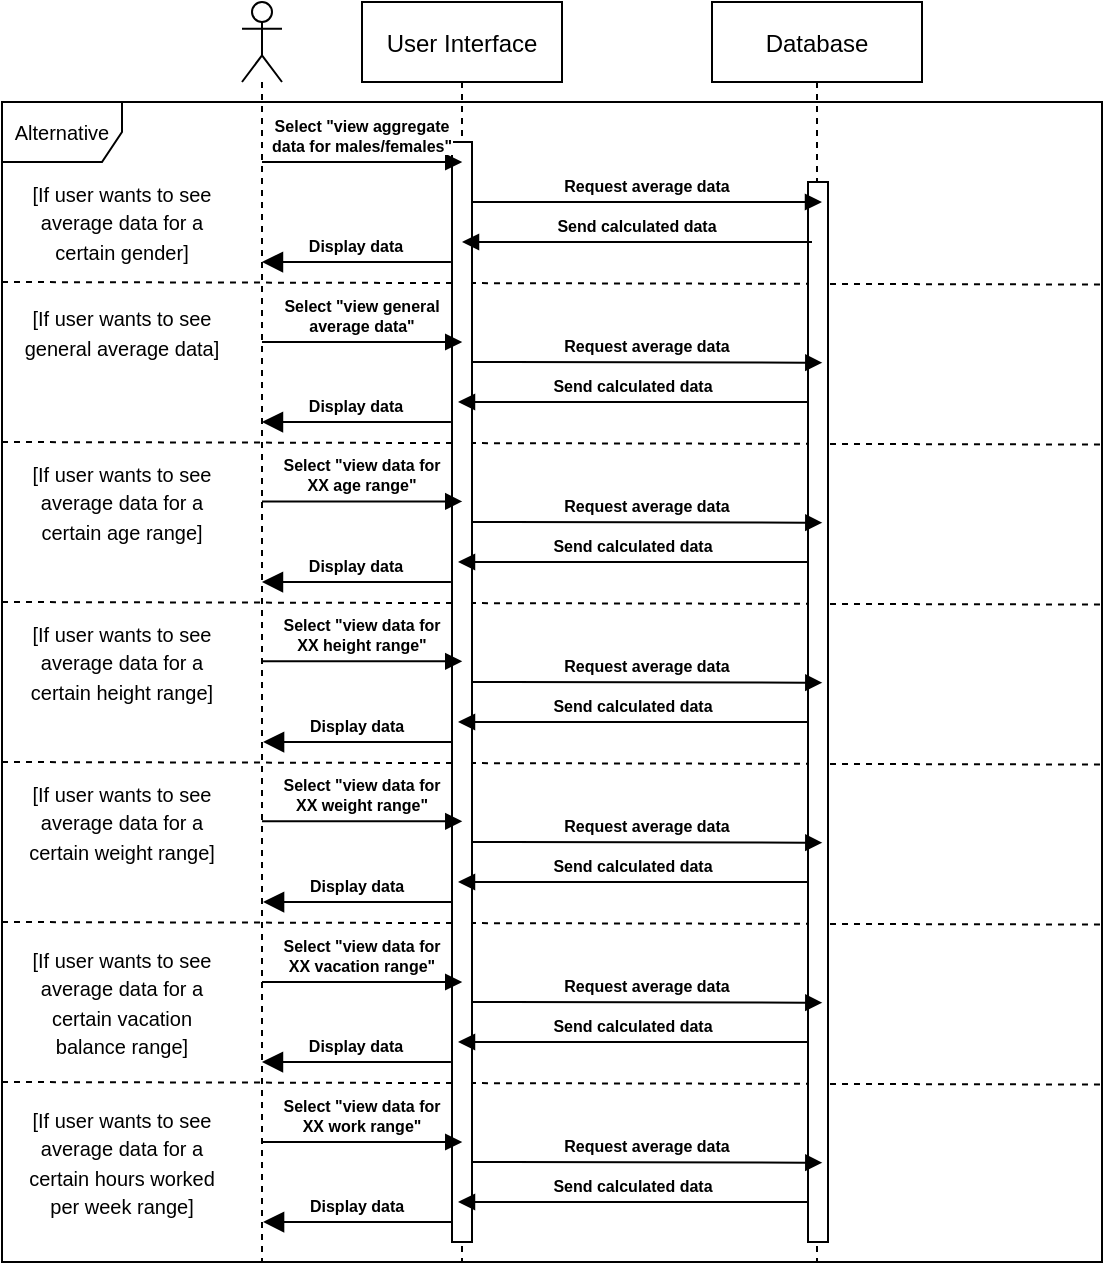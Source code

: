 <mxfile version="19.0.2" type="device"><diagram id="kgpKYQtTHZ0yAKxKKP6v" name="Page-1"><mxGraphModel dx="610" dy="334" grid="1" gridSize="10" guides="1" tooltips="1" connect="1" arrows="1" fold="1" page="1" pageScale="1" pageWidth="850" pageHeight="1100" math="0" shadow="0"><root><mxCell id="0"/><mxCell id="1" parent="0"/><mxCell id="325hZ9dpZfe_vwa-xg78-46" value="" style="endArrow=none;dashed=1;html=1;rounded=0;fontSize=10;exitX=0.001;exitY=0.141;exitDx=0;exitDy=0;exitPerimeter=0;entryX=1;entryY=0.143;entryDx=0;entryDy=0;entryPerimeter=0;" edge="1" parent="1"><mxGeometry width="50" height="50" relative="1" as="geometry"><mxPoint x="20" y="180" as="sourcePoint"/><mxPoint x="569.45" y="181.28" as="targetPoint"/></mxGeometry></mxCell><mxCell id="c9UtwbVZ31swF0DMiDn8-2" value="&lt;font style=&quot;font-size: 10px;&quot;&gt;Alternative&lt;/font&gt;" style="shape=umlFrame;whiteSpace=wrap;html=1;" parent="1" vertex="1"><mxGeometry x="20" y="90" width="550" height="580" as="geometry"/></mxCell><mxCell id="325hZ9dpZfe_vwa-xg78-40" value="" style="endArrow=none;dashed=1;html=1;rounded=0;fontSize=10;exitX=0.001;exitY=0.141;exitDx=0;exitDy=0;exitPerimeter=0;entryX=1;entryY=0.143;entryDx=0;entryDy=0;entryPerimeter=0;" edge="1" parent="1"><mxGeometry width="50" height="50" relative="1" as="geometry"><mxPoint x="20" y="580" as="sourcePoint"/><mxPoint x="569.45" y="581.28" as="targetPoint"/></mxGeometry></mxCell><mxCell id="325hZ9dpZfe_vwa-xg78-39" value="" style="endArrow=none;dashed=1;html=1;rounded=0;fontSize=10;exitX=0.001;exitY=0.141;exitDx=0;exitDy=0;exitPerimeter=0;entryX=1;entryY=0.143;entryDx=0;entryDy=0;entryPerimeter=0;" edge="1" parent="1"><mxGeometry width="50" height="50" relative="1" as="geometry"><mxPoint x="20" y="500" as="sourcePoint"/><mxPoint x="569.45" y="501.28" as="targetPoint"/></mxGeometry></mxCell><mxCell id="325hZ9dpZfe_vwa-xg78-29" value="" style="endArrow=none;dashed=1;html=1;rounded=0;fontSize=10;exitX=0.001;exitY=0.141;exitDx=0;exitDy=0;exitPerimeter=0;entryX=1;entryY=0.143;entryDx=0;entryDy=0;entryPerimeter=0;" edge="1" parent="1"><mxGeometry width="50" height="50" relative="1" as="geometry"><mxPoint x="20" y="260" as="sourcePoint"/><mxPoint x="569.45" y="261.28" as="targetPoint"/></mxGeometry></mxCell><mxCell id="325hZ9dpZfe_vwa-xg78-28" value="" style="endArrow=none;dashed=1;html=1;rounded=0;fontSize=10;exitX=0.001;exitY=0.141;exitDx=0;exitDy=0;exitPerimeter=0;entryX=1;entryY=0.143;entryDx=0;entryDy=0;entryPerimeter=0;" edge="1" parent="1"><mxGeometry width="50" height="50" relative="1" as="geometry"><mxPoint x="20" y="420" as="sourcePoint"/><mxPoint x="569.45" y="421.28" as="targetPoint"/></mxGeometry></mxCell><mxCell id="325hZ9dpZfe_vwa-xg78-23" value="" style="endArrow=none;dashed=1;html=1;rounded=0;fontSize=10;exitX=0.001;exitY=0.141;exitDx=0;exitDy=0;exitPerimeter=0;entryX=1;entryY=0.143;entryDx=0;entryDy=0;entryPerimeter=0;" edge="1" parent="1"><mxGeometry width="50" height="50" relative="1" as="geometry"><mxPoint x="20" y="340" as="sourcePoint"/><mxPoint x="569.45" y="341.28" as="targetPoint"/></mxGeometry></mxCell><mxCell id="3nuBFxr9cyL0pnOWT2aG-5" value="Database" style="shape=umlLifeline;perimeter=lifelinePerimeter;container=0;collapsible=0;recursiveResize=0;rounded=0;shadow=0;strokeWidth=1;" parent="1" vertex="1"><mxGeometry x="375" y="40" width="105" height="630" as="geometry"/></mxCell><mxCell id="c9UtwbVZ31swF0DMiDn8-27" value="" style="html=1;points=[];perimeter=orthogonalPerimeter;fontSize=10;" parent="1" vertex="1"><mxGeometry x="423" y="130" width="10" height="530" as="geometry"/></mxCell><mxCell id="3nuBFxr9cyL0pnOWT2aG-1" value="User Interface" style="shape=umlLifeline;perimeter=lifelinePerimeter;container=1;collapsible=0;recursiveResize=0;rounded=0;shadow=0;strokeWidth=1;" parent="1" vertex="1"><mxGeometry x="200" y="40" width="100" height="630" as="geometry"/></mxCell><mxCell id="c9UtwbVZ31swF0DMiDn8-25" value="" style="html=1;points=[];perimeter=orthogonalPerimeter;fontSize=10;" parent="3nuBFxr9cyL0pnOWT2aG-1" vertex="1"><mxGeometry x="45" y="70" width="10" height="550" as="geometry"/></mxCell><mxCell id="c9UtwbVZ31swF0DMiDn8-16" value="Select &quot;view aggregate &#10;data for males/females&quot;" style="verticalAlign=bottom;startArrow=none;endArrow=block;startSize=8;shadow=0;strokeWidth=1;startFill=0;entryX=0.5;entryY=0.229;entryDx=0;entryDy=0;entryPerimeter=0;fontSize=8;fontStyle=1" parent="3nuBFxr9cyL0pnOWT2aG-1" edge="1"><mxGeometry relative="1" as="geometry"><mxPoint x="-49.995" y="80" as="sourcePoint"/><mxPoint x="50.13" y="80" as="targetPoint"/></mxGeometry></mxCell><mxCell id="325hZ9dpZfe_vwa-xg78-1" value="Send calculated data" style="verticalAlign=bottom;endArrow=block;shadow=0;strokeWidth=1;fontSize=8;fontStyle=1" edge="1" parent="3nuBFxr9cyL0pnOWT2aG-1"><mxGeometry relative="1" as="geometry"><mxPoint x="225" y="120" as="sourcePoint"/><mxPoint x="50" y="120" as="targetPoint"/></mxGeometry></mxCell><mxCell id="325hZ9dpZfe_vwa-xg78-13" value="Request average data" style="verticalAlign=bottom;endArrow=block;shadow=0;strokeWidth=1;fontSize=8;fontStyle=1;exitX=0.985;exitY=0.129;exitDx=0;exitDy=0;exitPerimeter=0;" edge="1" parent="3nuBFxr9cyL0pnOWT2aG-1"><mxGeometry relative="1" as="geometry"><mxPoint x="55.0" y="180.0" as="sourcePoint"/><mxPoint x="230.15" y="180.33" as="targetPoint"/></mxGeometry></mxCell><mxCell id="325hZ9dpZfe_vwa-xg78-19" value="Request average data" style="verticalAlign=bottom;endArrow=block;shadow=0;strokeWidth=1;fontSize=8;fontStyle=1;exitX=0.985;exitY=0.129;exitDx=0;exitDy=0;exitPerimeter=0;" edge="1" parent="3nuBFxr9cyL0pnOWT2aG-1"><mxGeometry relative="1" as="geometry"><mxPoint x="55" y="260.0" as="sourcePoint"/><mxPoint x="230.15" y="260.33" as="targetPoint"/></mxGeometry></mxCell><mxCell id="325hZ9dpZfe_vwa-xg78-25" value="Request average data" style="verticalAlign=bottom;endArrow=block;shadow=0;strokeWidth=1;fontSize=8;fontStyle=1;exitX=0.985;exitY=0.129;exitDx=0;exitDy=0;exitPerimeter=0;" edge="1" parent="3nuBFxr9cyL0pnOWT2aG-1"><mxGeometry relative="1" as="geometry"><mxPoint x="55" y="340" as="sourcePoint"/><mxPoint x="230.15" y="340.33" as="targetPoint"/></mxGeometry></mxCell><mxCell id="325hZ9dpZfe_vwa-xg78-27" value="Display data" style="verticalAlign=bottom;startArrow=block;endArrow=none;startSize=8;shadow=0;strokeWidth=1;startFill=1;fontSize=8;fontStyle=1;endFill=0;entryX=-0.054;entryY=0.261;entryDx=0;entryDy=0;entryPerimeter=0;" edge="1" parent="3nuBFxr9cyL0pnOWT2aG-1"><mxGeometry relative="1" as="geometry"><mxPoint x="-49.455" y="370" as="sourcePoint"/><mxPoint x="45.0" y="370.03" as="targetPoint"/></mxGeometry></mxCell><mxCell id="325hZ9dpZfe_vwa-xg78-31" value="Request average data" style="verticalAlign=bottom;endArrow=block;shadow=0;strokeWidth=1;fontSize=8;fontStyle=1;exitX=0.985;exitY=0.129;exitDx=0;exitDy=0;exitPerimeter=0;" edge="1" parent="3nuBFxr9cyL0pnOWT2aG-1"><mxGeometry relative="1" as="geometry"><mxPoint x="55" y="420" as="sourcePoint"/><mxPoint x="230.15" y="420.33" as="targetPoint"/></mxGeometry></mxCell><mxCell id="325hZ9dpZfe_vwa-xg78-33" value="Display data" style="verticalAlign=bottom;startArrow=block;endArrow=none;startSize=8;shadow=0;strokeWidth=1;startFill=1;fontSize=8;fontStyle=1;endFill=0;entryX=-0.054;entryY=0.261;entryDx=0;entryDy=0;entryPerimeter=0;" edge="1" parent="3nuBFxr9cyL0pnOWT2aG-1"><mxGeometry relative="1" as="geometry"><mxPoint x="-49.455" y="450.0" as="sourcePoint"/><mxPoint x="45" y="450.03" as="targetPoint"/></mxGeometry></mxCell><mxCell id="325hZ9dpZfe_vwa-xg78-36" value="Request average data" style="verticalAlign=bottom;endArrow=block;shadow=0;strokeWidth=1;fontSize=8;fontStyle=1;exitX=0.985;exitY=0.129;exitDx=0;exitDy=0;exitPerimeter=0;" edge="1" parent="3nuBFxr9cyL0pnOWT2aG-1"><mxGeometry relative="1" as="geometry"><mxPoint x="55" y="500.0" as="sourcePoint"/><mxPoint x="230.15" y="500.33" as="targetPoint"/></mxGeometry></mxCell><mxCell id="325hZ9dpZfe_vwa-xg78-42" value="Request average data" style="verticalAlign=bottom;endArrow=block;shadow=0;strokeWidth=1;fontSize=8;fontStyle=1;exitX=0.985;exitY=0.129;exitDx=0;exitDy=0;exitPerimeter=0;" edge="1" parent="3nuBFxr9cyL0pnOWT2aG-1"><mxGeometry relative="1" as="geometry"><mxPoint x="55" y="580.0" as="sourcePoint"/><mxPoint x="230.15" y="580.33" as="targetPoint"/></mxGeometry></mxCell><mxCell id="325hZ9dpZfe_vwa-xg78-44" value="Display data" style="verticalAlign=bottom;startArrow=block;endArrow=none;startSize=8;shadow=0;strokeWidth=1;startFill=1;fontSize=8;fontStyle=1;endFill=0;entryX=-0.054;entryY=0.261;entryDx=0;entryDy=0;entryPerimeter=0;" edge="1" parent="3nuBFxr9cyL0pnOWT2aG-1"><mxGeometry relative="1" as="geometry"><mxPoint x="-49.455" y="610.0" as="sourcePoint"/><mxPoint x="45.0" y="610.03" as="targetPoint"/></mxGeometry></mxCell><mxCell id="c9UtwbVZ31swF0DMiDn8-4" value="&lt;font style=&quot;font-size: 10px;&quot;&gt;[If user wants to see average data for a certain gender]&lt;/font&gt;" style="text;html=1;strokeColor=none;fillColor=none;align=center;verticalAlign=middle;whiteSpace=wrap;rounded=0;" parent="1" vertex="1"><mxGeometry x="30" y="130" width="100" height="40" as="geometry"/></mxCell><mxCell id="c9UtwbVZ31swF0DMiDn8-5" value="" style="shape=umlLifeline;participant=umlActor;perimeter=lifelinePerimeter;whiteSpace=wrap;html=1;container=1;collapsible=0;recursiveResize=0;verticalAlign=top;spacingTop=36;outlineConnect=0;" parent="1" vertex="1"><mxGeometry x="140" y="40" width="20" height="630" as="geometry"/></mxCell><mxCell id="c9UtwbVZ31swF0DMiDn8-7" value="Request average data" style="verticalAlign=bottom;endArrow=block;shadow=0;strokeWidth=1;fontSize=8;fontStyle=1;" parent="1" source="c9UtwbVZ31swF0DMiDn8-25" edge="1"><mxGeometry relative="1" as="geometry"><mxPoint x="260" y="140" as="sourcePoint"/><mxPoint x="430" y="140" as="targetPoint"/><Array as="points"><mxPoint x="260" y="140"/></Array></mxGeometry></mxCell><mxCell id="325hZ9dpZfe_vwa-xg78-5" value="&lt;span style=&quot;font-size: 10px;&quot;&gt;[If user wants to see average data for a certain age range]&lt;/span&gt;" style="text;html=1;strokeColor=none;fillColor=none;align=center;verticalAlign=middle;whiteSpace=wrap;rounded=0;" vertex="1" parent="1"><mxGeometry x="30" y="270" width="100" height="40" as="geometry"/></mxCell><mxCell id="325hZ9dpZfe_vwa-xg78-7" value="&lt;span style=&quot;font-size: 10px;&quot;&gt;[If user wants to see average data for a certain height range]&lt;/span&gt;" style="text;html=1;strokeColor=none;fillColor=none;align=center;verticalAlign=middle;whiteSpace=wrap;rounded=0;" vertex="1" parent="1"><mxGeometry x="30" y="350" width="100" height="40" as="geometry"/></mxCell><mxCell id="325hZ9dpZfe_vwa-xg78-8" value="&lt;span style=&quot;font-size: 10px;&quot;&gt;[If user wants to see average data for a certain weight range]&lt;/span&gt;" style="text;html=1;strokeColor=none;fillColor=none;align=center;verticalAlign=middle;whiteSpace=wrap;rounded=0;" vertex="1" parent="1"><mxGeometry x="30" y="430" width="100" height="40" as="geometry"/></mxCell><mxCell id="325hZ9dpZfe_vwa-xg78-9" value="&lt;span style=&quot;font-size: 10px;&quot;&gt;[If user wants to see average data for a certain vacation balance range]&lt;/span&gt;" style="text;html=1;strokeColor=none;fillColor=none;align=center;verticalAlign=middle;whiteSpace=wrap;rounded=0;" vertex="1" parent="1"><mxGeometry x="30" y="510" width="100" height="60" as="geometry"/></mxCell><mxCell id="325hZ9dpZfe_vwa-xg78-10" value="&lt;span style=&quot;font-size: 10px;&quot;&gt;[If user wants to see average data for a certain hours worked per week range]&lt;/span&gt;" style="text;html=1;strokeColor=none;fillColor=none;align=center;verticalAlign=middle;whiteSpace=wrap;rounded=0;" vertex="1" parent="1"><mxGeometry x="30" y="590" width="100" height="60" as="geometry"/></mxCell><mxCell id="325hZ9dpZfe_vwa-xg78-11" value="&lt;font style=&quot;font-size: 10px;&quot;&gt;[If user wants to see general average data]&lt;/font&gt;" style="text;html=1;strokeColor=none;fillColor=none;align=center;verticalAlign=middle;whiteSpace=wrap;rounded=0;" vertex="1" parent="1"><mxGeometry x="30" y="190" width="100" height="30" as="geometry"/></mxCell><mxCell id="325hZ9dpZfe_vwa-xg78-12" value="Select &quot;view general &#10;average data&quot;" style="verticalAlign=bottom;startArrow=none;endArrow=block;startSize=8;shadow=0;strokeWidth=1;startFill=0;entryX=0.5;entryY=0.229;entryDx=0;entryDy=0;entryPerimeter=0;fontSize=8;fontStyle=1" edge="1" parent="1"><mxGeometry relative="1" as="geometry"><mxPoint x="149.995" y="210" as="sourcePoint"/><mxPoint x="250.12" y="210" as="targetPoint"/></mxGeometry></mxCell><mxCell id="325hZ9dpZfe_vwa-xg78-14" value="Send calculated data" style="verticalAlign=bottom;endArrow=block;shadow=0;strokeWidth=1;fontSize=8;fontStyle=1" edge="1" parent="1"><mxGeometry relative="1" as="geometry"><mxPoint x="423" y="240" as="sourcePoint"/><mxPoint x="248" y="240" as="targetPoint"/></mxGeometry></mxCell><mxCell id="325hZ9dpZfe_vwa-xg78-15" value="Display data" style="verticalAlign=bottom;startArrow=block;endArrow=none;startSize=8;shadow=0;strokeWidth=1;startFill=1;fontSize=8;fontStyle=1;endFill=0;entryX=-0.054;entryY=0.261;entryDx=0;entryDy=0;entryPerimeter=0;" edge="1" parent="1"><mxGeometry relative="1" as="geometry"><mxPoint x="149.995" y="250" as="sourcePoint"/><mxPoint x="244.45" y="250.03" as="targetPoint"/></mxGeometry></mxCell><mxCell id="325hZ9dpZfe_vwa-xg78-18" value="Select &quot;view data for &#10;XX age range&quot;" style="verticalAlign=bottom;startArrow=none;endArrow=block;startSize=8;shadow=0;strokeWidth=1;startFill=0;entryX=0.5;entryY=0.229;entryDx=0;entryDy=0;entryPerimeter=0;fontSize=8;fontStyle=1" edge="1" parent="1"><mxGeometry relative="1" as="geometry"><mxPoint x="149.995" y="289.74" as="sourcePoint"/><mxPoint x="250.12" y="289.74" as="targetPoint"/></mxGeometry></mxCell><mxCell id="325hZ9dpZfe_vwa-xg78-20" value="Send calculated data" style="verticalAlign=bottom;endArrow=block;shadow=0;strokeWidth=1;fontSize=8;fontStyle=1" edge="1" parent="1"><mxGeometry relative="1" as="geometry"><mxPoint x="423.0" y="320" as="sourcePoint"/><mxPoint x="248.0" y="320" as="targetPoint"/></mxGeometry></mxCell><mxCell id="325hZ9dpZfe_vwa-xg78-21" value="Display data" style="verticalAlign=bottom;startArrow=block;endArrow=none;startSize=8;shadow=0;strokeWidth=1;startFill=1;fontSize=8;fontStyle=1;endFill=0;entryX=-0.054;entryY=0.261;entryDx=0;entryDy=0;entryPerimeter=0;" edge="1" parent="1"><mxGeometry relative="1" as="geometry"><mxPoint x="149.995" y="330" as="sourcePoint"/><mxPoint x="244.45" y="330.03" as="targetPoint"/></mxGeometry></mxCell><mxCell id="325hZ9dpZfe_vwa-xg78-24" value="Select &quot;view data for &#10;XX height range&quot;" style="verticalAlign=bottom;startArrow=none;endArrow=block;startSize=8;shadow=0;strokeWidth=1;startFill=0;entryX=0.5;entryY=0.229;entryDx=0;entryDy=0;entryPerimeter=0;fontSize=8;fontStyle=1" edge="1" parent="1"><mxGeometry relative="1" as="geometry"><mxPoint x="149.995" y="369.67" as="sourcePoint"/><mxPoint x="250.12" y="369.67" as="targetPoint"/></mxGeometry></mxCell><mxCell id="325hZ9dpZfe_vwa-xg78-26" value="Send calculated data" style="verticalAlign=bottom;endArrow=block;shadow=0;strokeWidth=1;fontSize=8;fontStyle=1" edge="1" parent="1"><mxGeometry relative="1" as="geometry"><mxPoint x="423" y="400" as="sourcePoint"/><mxPoint x="248" y="400" as="targetPoint"/></mxGeometry></mxCell><mxCell id="325hZ9dpZfe_vwa-xg78-30" value="Select &quot;view data for &#10;XX weight range&quot;" style="verticalAlign=bottom;startArrow=none;endArrow=block;startSize=8;shadow=0;strokeWidth=1;startFill=0;entryX=0.5;entryY=0.229;entryDx=0;entryDy=0;entryPerimeter=0;fontSize=8;fontStyle=1" edge="1" parent="1"><mxGeometry relative="1" as="geometry"><mxPoint x="150.005" y="449.64" as="sourcePoint"/><mxPoint x="250.13" y="449.64" as="targetPoint"/></mxGeometry></mxCell><mxCell id="325hZ9dpZfe_vwa-xg78-32" value="Send calculated data" style="verticalAlign=bottom;endArrow=block;shadow=0;strokeWidth=1;fontSize=8;fontStyle=1" edge="1" parent="1"><mxGeometry relative="1" as="geometry"><mxPoint x="423" y="480" as="sourcePoint"/><mxPoint x="248.0" y="480" as="targetPoint"/></mxGeometry></mxCell><mxCell id="325hZ9dpZfe_vwa-xg78-35" value="Select &quot;view data for &#10;XX vacation range&quot;" style="verticalAlign=bottom;startArrow=none;endArrow=block;startSize=8;shadow=0;strokeWidth=1;startFill=0;entryX=0.5;entryY=0.229;entryDx=0;entryDy=0;entryPerimeter=0;fontSize=8;fontStyle=1" edge="1" parent="1"><mxGeometry relative="1" as="geometry"><mxPoint x="149.995" y="530.0" as="sourcePoint"/><mxPoint x="250.12" y="530.0" as="targetPoint"/></mxGeometry></mxCell><mxCell id="325hZ9dpZfe_vwa-xg78-37" value="Send calculated data" style="verticalAlign=bottom;endArrow=block;shadow=0;strokeWidth=1;fontSize=8;fontStyle=1" edge="1" parent="1"><mxGeometry relative="1" as="geometry"><mxPoint x="423" y="560.0" as="sourcePoint"/><mxPoint x="248.0" y="560.0" as="targetPoint"/></mxGeometry></mxCell><mxCell id="325hZ9dpZfe_vwa-xg78-38" value="Display data" style="verticalAlign=bottom;startArrow=block;endArrow=none;startSize=8;shadow=0;strokeWidth=1;startFill=1;fontSize=8;fontStyle=1;endFill=0;entryX=-0.054;entryY=0.261;entryDx=0;entryDy=0;entryPerimeter=0;" edge="1" parent="1"><mxGeometry relative="1" as="geometry"><mxPoint x="149.995" y="570.0" as="sourcePoint"/><mxPoint x="244.45" y="570.03" as="targetPoint"/></mxGeometry></mxCell><mxCell id="325hZ9dpZfe_vwa-xg78-41" value="Select &quot;view data for &#10;XX work range&quot;" style="verticalAlign=bottom;startArrow=none;endArrow=block;startSize=8;shadow=0;strokeWidth=1;startFill=0;entryX=0.5;entryY=0.229;entryDx=0;entryDy=0;entryPerimeter=0;fontSize=8;fontStyle=1" edge="1" parent="1"><mxGeometry relative="1" as="geometry"><mxPoint x="150.005" y="610.0" as="sourcePoint"/><mxPoint x="250.13" y="610.0" as="targetPoint"/></mxGeometry></mxCell><mxCell id="325hZ9dpZfe_vwa-xg78-43" value="Send calculated data" style="verticalAlign=bottom;endArrow=block;shadow=0;strokeWidth=1;fontSize=8;fontStyle=1" edge="1" parent="1"><mxGeometry relative="1" as="geometry"><mxPoint x="423" y="640.0" as="sourcePoint"/><mxPoint x="248.0" y="640.0" as="targetPoint"/></mxGeometry></mxCell><mxCell id="325hZ9dpZfe_vwa-xg78-45" value="Display data" style="verticalAlign=bottom;startArrow=block;endArrow=none;startSize=8;shadow=0;strokeWidth=1;startFill=1;fontSize=8;fontStyle=1;endFill=0;entryX=-0.054;entryY=0.261;entryDx=0;entryDy=0;entryPerimeter=0;" edge="1" parent="1"><mxGeometry relative="1" as="geometry"><mxPoint x="149.995" y="170" as="sourcePoint"/><mxPoint x="244.45" y="170.03" as="targetPoint"/></mxGeometry></mxCell></root></mxGraphModel></diagram></mxfile>